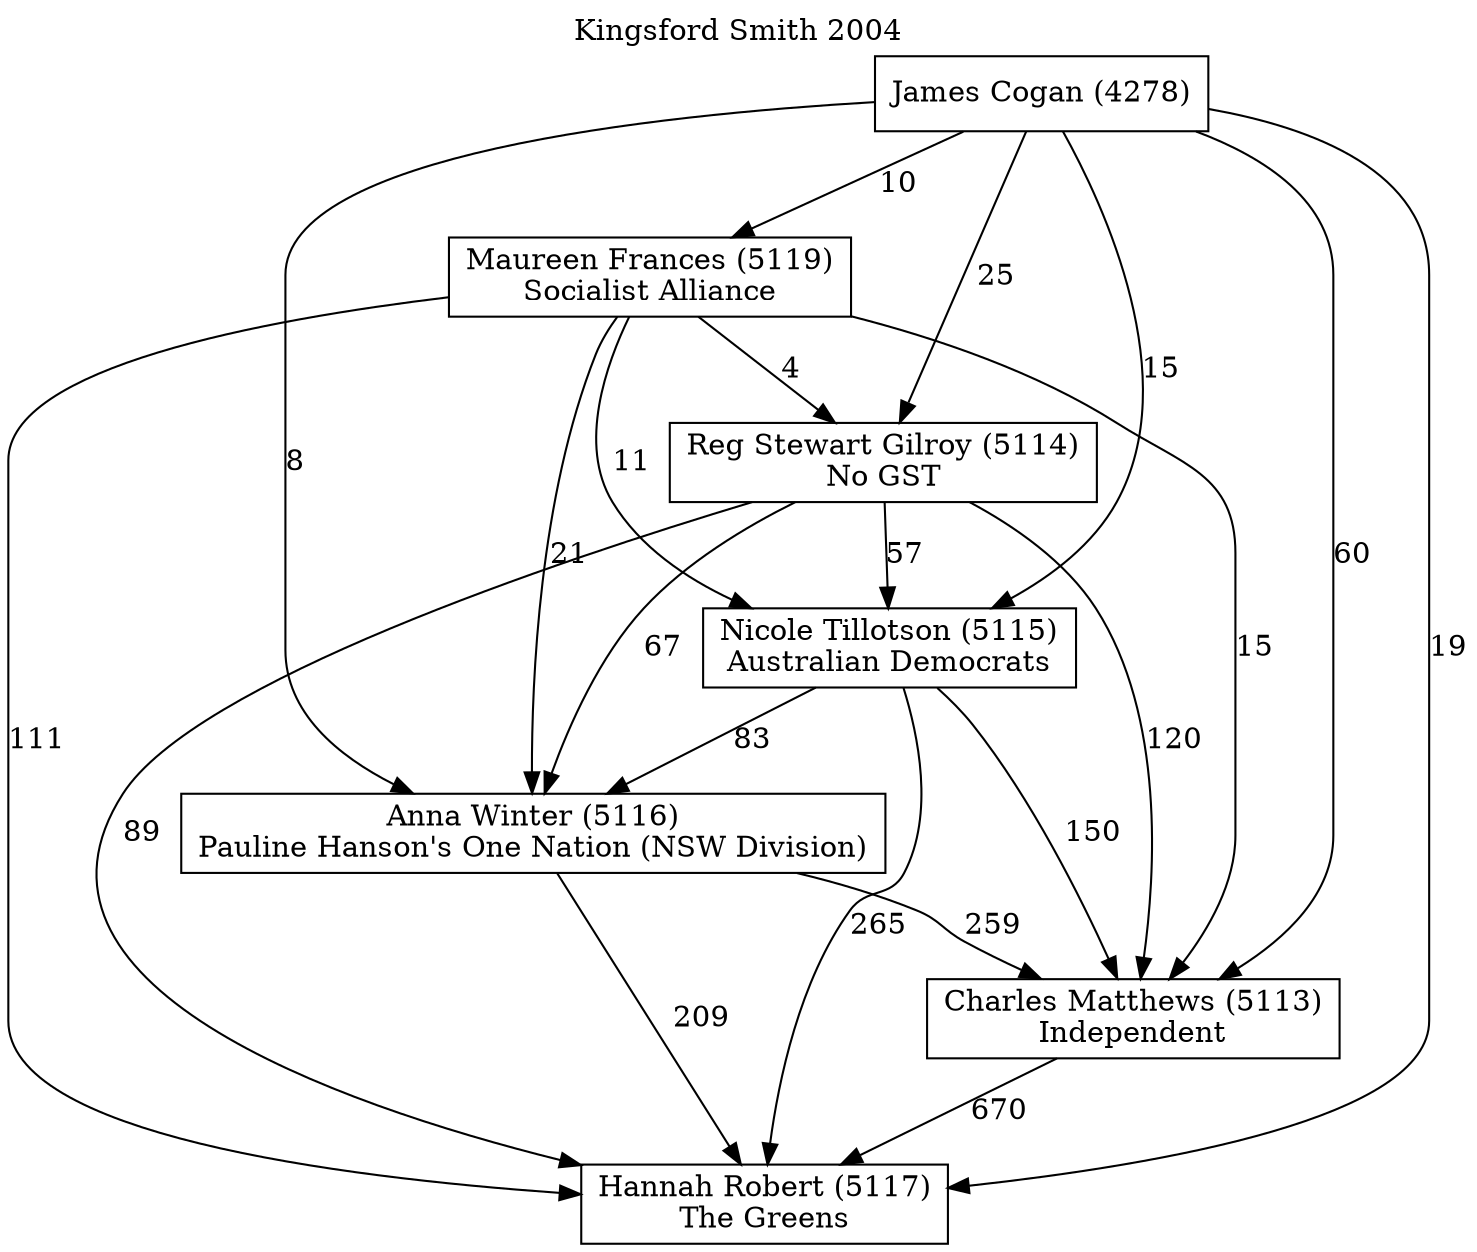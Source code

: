 // House preference flow
digraph "Hannah Robert (5117)_Kingsford Smith_2004" {
	graph [label="Kingsford Smith 2004" labelloc=t mclimit=10]
	node [shape=box]
	"Anna Winter (5116)" [label="Anna Winter (5116)
Pauline Hanson's One Nation (NSW Division)"]
	"Charles Matthews (5113)" [label="Charles Matthews (5113)
Independent"]
	"Hannah Robert (5117)" [label="Hannah Robert (5117)
The Greens"]
	"James Cogan (4278)" [label="James Cogan (4278)
"]
	"Maureen Frances (5119)" [label="Maureen Frances (5119)
Socialist Alliance"]
	"Nicole Tillotson (5115)" [label="Nicole Tillotson (5115)
Australian Democrats"]
	"Reg Stewart Gilroy (5114)" [label="Reg Stewart Gilroy (5114)
No GST"]
	"Anna Winter (5116)" -> "Charles Matthews (5113)" [label=259]
	"Anna Winter (5116)" -> "Hannah Robert (5117)" [label=209]
	"Charles Matthews (5113)" -> "Hannah Robert (5117)" [label=670]
	"James Cogan (4278)" -> "Anna Winter (5116)" [label=8]
	"James Cogan (4278)" -> "Charles Matthews (5113)" [label=60]
	"James Cogan (4278)" -> "Hannah Robert (5117)" [label=19]
	"James Cogan (4278)" -> "Maureen Frances (5119)" [label=10]
	"James Cogan (4278)" -> "Nicole Tillotson (5115)" [label=15]
	"James Cogan (4278)" -> "Reg Stewart Gilroy (5114)" [label=25]
	"Maureen Frances (5119)" -> "Anna Winter (5116)" [label=21]
	"Maureen Frances (5119)" -> "Charles Matthews (5113)" [label=15]
	"Maureen Frances (5119)" -> "Hannah Robert (5117)" [label=111]
	"Maureen Frances (5119)" -> "Nicole Tillotson (5115)" [label=11]
	"Maureen Frances (5119)" -> "Reg Stewart Gilroy (5114)" [label=4]
	"Nicole Tillotson (5115)" -> "Anna Winter (5116)" [label=83]
	"Nicole Tillotson (5115)" -> "Charles Matthews (5113)" [label=150]
	"Nicole Tillotson (5115)" -> "Hannah Robert (5117)" [label=265]
	"Reg Stewart Gilroy (5114)" -> "Anna Winter (5116)" [label=67]
	"Reg Stewart Gilroy (5114)" -> "Charles Matthews (5113)" [label=120]
	"Reg Stewart Gilroy (5114)" -> "Hannah Robert (5117)" [label=89]
	"Reg Stewart Gilroy (5114)" -> "Nicole Tillotson (5115)" [label=57]
}
